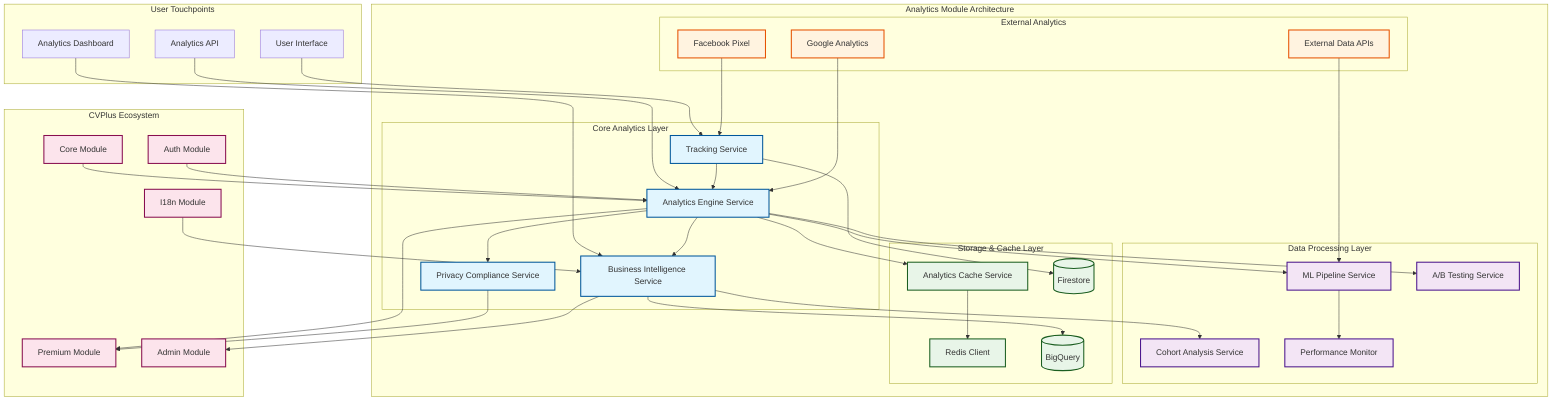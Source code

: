 graph TB
    %% CVPlus Analytics Architecture Flow
    
    subgraph "Analytics Module Architecture"
        direction TB
        
        %% Core Analytics Services
        subgraph "Core Analytics Layer"
            AE[Analytics Engine Service]
            BI[Business Intelligence Service]
            PC[Privacy Compliance Service]
            TS[Tracking Service]
        end
        
        %% Data Processing Layer
        subgraph "Data Processing Layer"
            ML[ML Pipeline Service]
            CA[Cohort Analysis Service]
            AB[A/B Testing Service]
            PM[Performance Monitor]
        end
        
        %% Storage and Cache Layer
        subgraph "Storage & Cache Layer"
            AC[Analytics Cache Service]
            RC[Redis Client]
            BQ[(BigQuery)]
            FS[(Firestore)]
        end
        
        %% External Integrations
        subgraph "External Analytics"
            GA[Google Analytics]
            FB[Facebook Pixel]
            ED[External Data APIs]
        end
    end
    
    %% CVPlus Module Dependencies
    subgraph "CVPlus Ecosystem"
        CORE[Core Module]
        AUTH[Auth Module]
        I18N[I18n Module]
        PREMIUM[Premium Module]
        ADMIN[Admin Module]
    end
    
    %% User Interactions
    subgraph "User Touchpoints"
        UI[User Interface]
        API[Analytics API]
        DASH[Analytics Dashboard]
    end
    
    %% Data Flow Connections
    UI --> TS
    API --> AE
    DASH --> BI
    
    %% Core Service Dependencies
    CORE --> AE
    AUTH --> AE
    I18N --> BI
    
    %% Internal Service Connections
    TS --> AE
    AE --> BI
    AE --> PC
    AE --> ML
    
    %% Data Processing Flow
    BI --> CA
    AE --> AB
    ML --> PM
    
    %% Storage Connections
    AE --> AC
    AC --> RC
    BI --> BQ
    TS --> FS
    
    %% External Data Integration
    ED --> ML
    GA --> AE
    FB --> TS
    
    %% Higher Layer Dependencies
    AE --> PREMIUM
    BI --> ADMIN
    PC --> PREMIUM
    
    %% Styling
    classDef coreService fill:#e1f5fe,stroke:#01579b,stroke-width:2px
    classDef dataService fill:#f3e5f5,stroke:#4a148c,stroke-width:2px
    classDef storageService fill:#e8f5e8,stroke:#1b5e20,stroke-width:2px
    classDef externalService fill:#fff3e0,stroke:#e65100,stroke-width:2px
    classDef moduleService fill:#fce4ec,stroke:#880e4f,stroke-width:2px
    
    class AE,BI,PC,TS coreService
    class ML,CA,AB,PM dataService
    class AC,RC,BQ,FS storageService
    class GA,FB,ED externalService
    class CORE,AUTH,I18N,PREMIUM,ADMIN moduleService